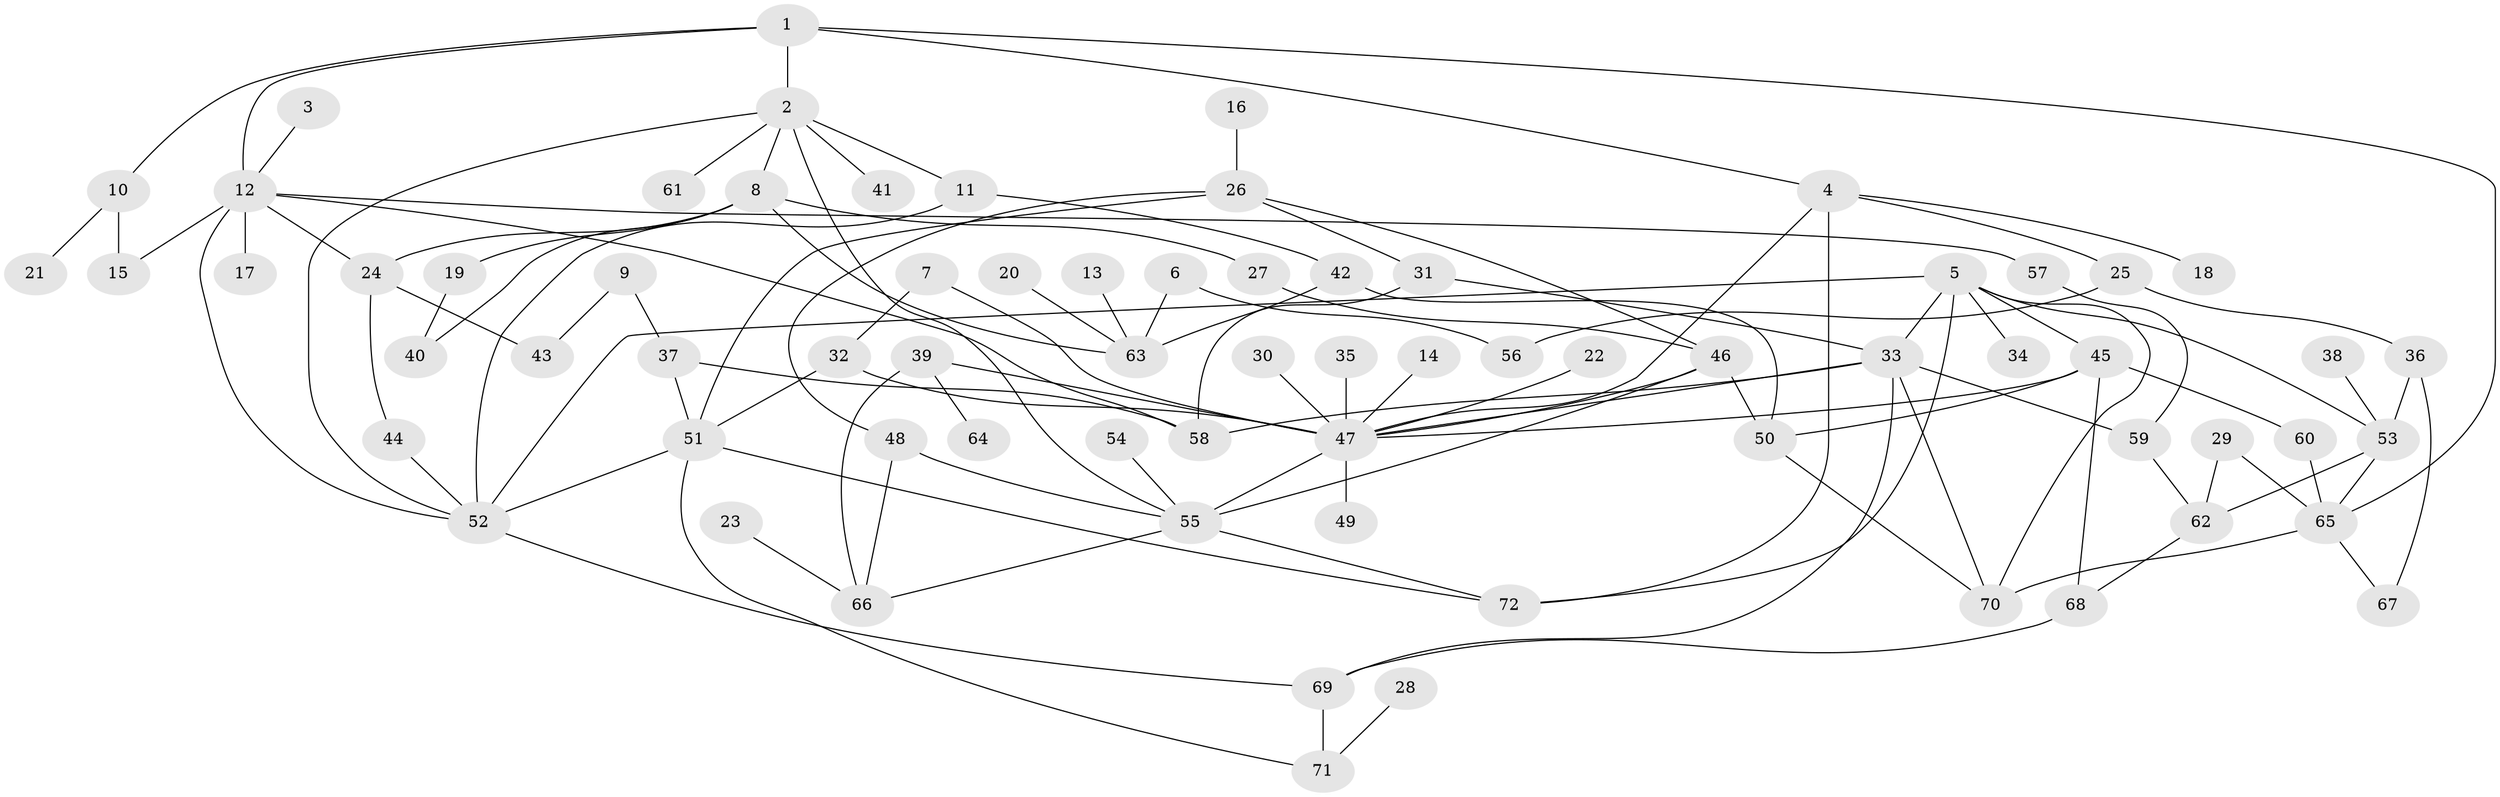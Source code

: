 // original degree distribution, {5: 0.041666666666666664, 7: 0.020833333333333332, 6: 0.027777777777777776, 8: 0.006944444444444444, 3: 0.2013888888888889, 4: 0.1388888888888889, 2: 0.3194444444444444, 1: 0.2361111111111111, 10: 0.006944444444444444}
// Generated by graph-tools (version 1.1) at 2025/49/03/09/25 03:49:17]
// undirected, 72 vertices, 114 edges
graph export_dot {
graph [start="1"]
  node [color=gray90,style=filled];
  1;
  2;
  3;
  4;
  5;
  6;
  7;
  8;
  9;
  10;
  11;
  12;
  13;
  14;
  15;
  16;
  17;
  18;
  19;
  20;
  21;
  22;
  23;
  24;
  25;
  26;
  27;
  28;
  29;
  30;
  31;
  32;
  33;
  34;
  35;
  36;
  37;
  38;
  39;
  40;
  41;
  42;
  43;
  44;
  45;
  46;
  47;
  48;
  49;
  50;
  51;
  52;
  53;
  54;
  55;
  56;
  57;
  58;
  59;
  60;
  61;
  62;
  63;
  64;
  65;
  66;
  67;
  68;
  69;
  70;
  71;
  72;
  1 -- 2 [weight=1.0];
  1 -- 4 [weight=1.0];
  1 -- 10 [weight=1.0];
  1 -- 12 [weight=1.0];
  1 -- 65 [weight=1.0];
  2 -- 8 [weight=1.0];
  2 -- 11 [weight=1.0];
  2 -- 41 [weight=1.0];
  2 -- 52 [weight=1.0];
  2 -- 55 [weight=1.0];
  2 -- 61 [weight=1.0];
  3 -- 12 [weight=1.0];
  4 -- 18 [weight=1.0];
  4 -- 25 [weight=1.0];
  4 -- 47 [weight=1.0];
  4 -- 72 [weight=1.0];
  5 -- 33 [weight=1.0];
  5 -- 34 [weight=1.0];
  5 -- 45 [weight=1.0];
  5 -- 52 [weight=1.0];
  5 -- 53 [weight=1.0];
  5 -- 70 [weight=1.0];
  5 -- 72 [weight=1.0];
  6 -- 56 [weight=1.0];
  6 -- 63 [weight=1.0];
  7 -- 32 [weight=1.0];
  7 -- 47 [weight=1.0];
  8 -- 19 [weight=1.0];
  8 -- 24 [weight=1.0];
  8 -- 27 [weight=1.0];
  8 -- 40 [weight=1.0];
  8 -- 63 [weight=1.0];
  9 -- 37 [weight=1.0];
  9 -- 43 [weight=1.0];
  10 -- 15 [weight=1.0];
  10 -- 21 [weight=1.0];
  11 -- 42 [weight=1.0];
  11 -- 52 [weight=1.0];
  12 -- 15 [weight=1.0];
  12 -- 17 [weight=1.0];
  12 -- 24 [weight=1.0];
  12 -- 52 [weight=1.0];
  12 -- 57 [weight=1.0];
  12 -- 58 [weight=1.0];
  13 -- 63 [weight=1.0];
  14 -- 47 [weight=1.0];
  16 -- 26 [weight=1.0];
  19 -- 40 [weight=1.0];
  20 -- 63 [weight=1.0];
  22 -- 47 [weight=1.0];
  23 -- 66 [weight=1.0];
  24 -- 43 [weight=1.0];
  24 -- 44 [weight=1.0];
  25 -- 36 [weight=1.0];
  25 -- 56 [weight=1.0];
  26 -- 31 [weight=1.0];
  26 -- 46 [weight=1.0];
  26 -- 48 [weight=1.0];
  26 -- 51 [weight=1.0];
  27 -- 46 [weight=1.0];
  28 -- 71 [weight=1.0];
  29 -- 62 [weight=1.0];
  29 -- 65 [weight=1.0];
  30 -- 47 [weight=1.0];
  31 -- 33 [weight=1.0];
  31 -- 58 [weight=2.0];
  32 -- 47 [weight=1.0];
  32 -- 51 [weight=1.0];
  33 -- 47 [weight=1.0];
  33 -- 58 [weight=1.0];
  33 -- 59 [weight=2.0];
  33 -- 69 [weight=1.0];
  33 -- 70 [weight=1.0];
  35 -- 47 [weight=1.0];
  36 -- 53 [weight=1.0];
  36 -- 67 [weight=1.0];
  37 -- 51 [weight=1.0];
  37 -- 58 [weight=2.0];
  38 -- 53 [weight=1.0];
  39 -- 47 [weight=1.0];
  39 -- 64 [weight=1.0];
  39 -- 66 [weight=1.0];
  42 -- 50 [weight=1.0];
  42 -- 63 [weight=1.0];
  44 -- 52 [weight=1.0];
  45 -- 47 [weight=1.0];
  45 -- 50 [weight=1.0];
  45 -- 60 [weight=1.0];
  45 -- 68 [weight=1.0];
  46 -- 47 [weight=1.0];
  46 -- 50 [weight=1.0];
  46 -- 55 [weight=1.0];
  47 -- 49 [weight=1.0];
  47 -- 55 [weight=2.0];
  48 -- 55 [weight=1.0];
  48 -- 66 [weight=1.0];
  50 -- 70 [weight=1.0];
  51 -- 52 [weight=1.0];
  51 -- 71 [weight=1.0];
  51 -- 72 [weight=1.0];
  52 -- 69 [weight=1.0];
  53 -- 62 [weight=1.0];
  53 -- 65 [weight=1.0];
  54 -- 55 [weight=1.0];
  55 -- 66 [weight=1.0];
  55 -- 72 [weight=1.0];
  57 -- 59 [weight=1.0];
  59 -- 62 [weight=1.0];
  60 -- 65 [weight=1.0];
  62 -- 68 [weight=1.0];
  65 -- 67 [weight=1.0];
  65 -- 70 [weight=1.0];
  68 -- 69 [weight=1.0];
  69 -- 71 [weight=1.0];
}
